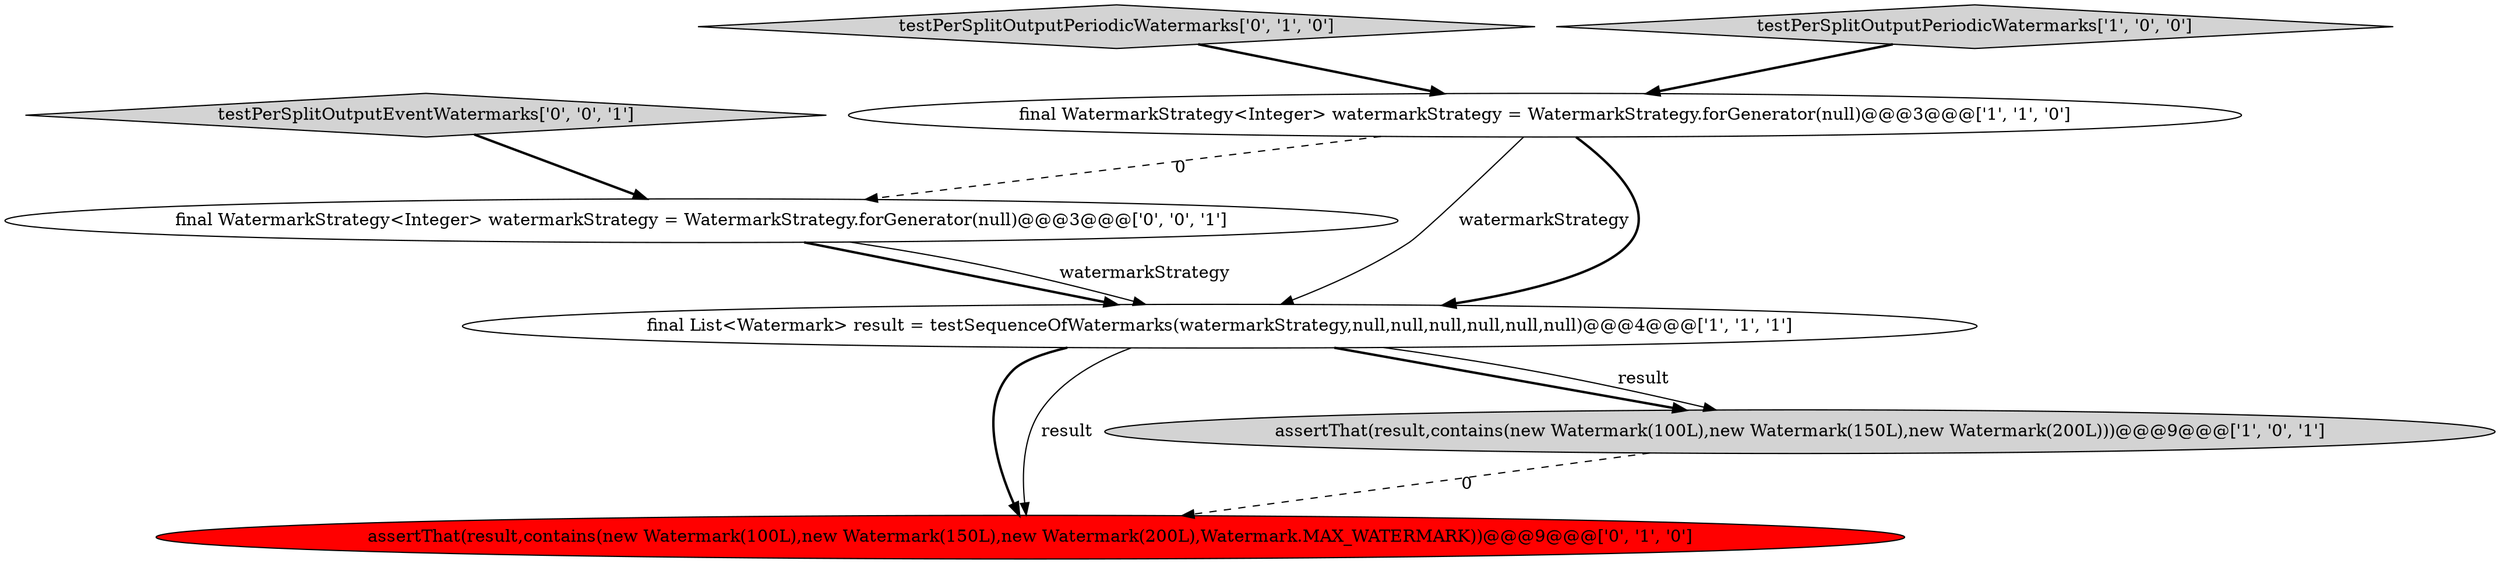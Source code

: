 digraph {
0 [style = filled, label = "final WatermarkStrategy<Integer> watermarkStrategy = WatermarkStrategy.forGenerator(null)@@@3@@@['1', '1', '0']", fillcolor = white, shape = ellipse image = "AAA0AAABBB1BBB"];
6 [style = filled, label = "final WatermarkStrategy<Integer> watermarkStrategy = WatermarkStrategy.forGenerator(null)@@@3@@@['0', '0', '1']", fillcolor = white, shape = ellipse image = "AAA0AAABBB3BBB"];
4 [style = filled, label = "testPerSplitOutputPeriodicWatermarks['0', '1', '0']", fillcolor = lightgray, shape = diamond image = "AAA0AAABBB2BBB"];
5 [style = filled, label = "assertThat(result,contains(new Watermark(100L),new Watermark(150L),new Watermark(200L),Watermark.MAX_WATERMARK))@@@9@@@['0', '1', '0']", fillcolor = red, shape = ellipse image = "AAA1AAABBB2BBB"];
7 [style = filled, label = "testPerSplitOutputEventWatermarks['0', '0', '1']", fillcolor = lightgray, shape = diamond image = "AAA0AAABBB3BBB"];
2 [style = filled, label = "testPerSplitOutputPeriodicWatermarks['1', '0', '0']", fillcolor = lightgray, shape = diamond image = "AAA0AAABBB1BBB"];
1 [style = filled, label = "final List<Watermark> result = testSequenceOfWatermarks(watermarkStrategy,null,null,null,null,null,null)@@@4@@@['1', '1', '1']", fillcolor = white, shape = ellipse image = "AAA0AAABBB1BBB"];
3 [style = filled, label = "assertThat(result,contains(new Watermark(100L),new Watermark(150L),new Watermark(200L)))@@@9@@@['1', '0', '1']", fillcolor = lightgray, shape = ellipse image = "AAA0AAABBB1BBB"];
0->1 [style = solid, label="watermarkStrategy"];
1->3 [style = bold, label=""];
1->5 [style = bold, label=""];
6->1 [style = bold, label=""];
3->5 [style = dashed, label="0"];
2->0 [style = bold, label=""];
6->1 [style = solid, label="watermarkStrategy"];
4->0 [style = bold, label=""];
0->1 [style = bold, label=""];
1->5 [style = solid, label="result"];
7->6 [style = bold, label=""];
1->3 [style = solid, label="result"];
0->6 [style = dashed, label="0"];
}
